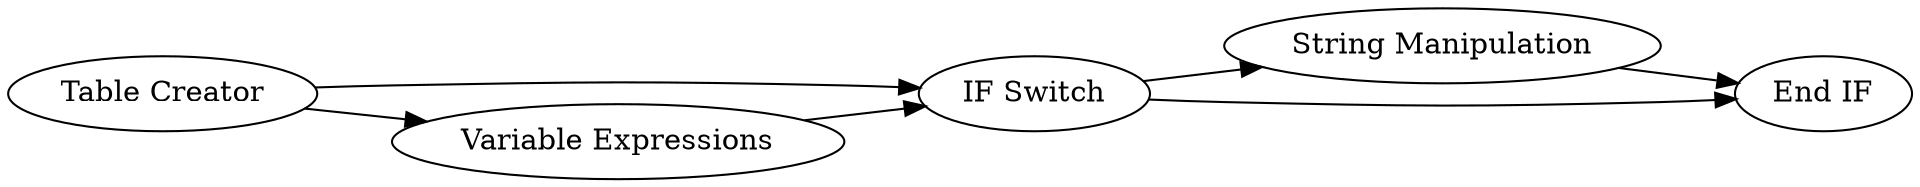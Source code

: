 digraph {
	1 -> 4
	4 -> 5
	2 -> 1
	2 -> 3
	3 -> 1
	1 -> 5
	5 [label="End IF"]
	1 [label="IF Switch"]
	4 [label="String Manipulation"]
	3 [label="Variable Expressions"]
	2 [label="Table Creator"]
	rankdir=LR
}
